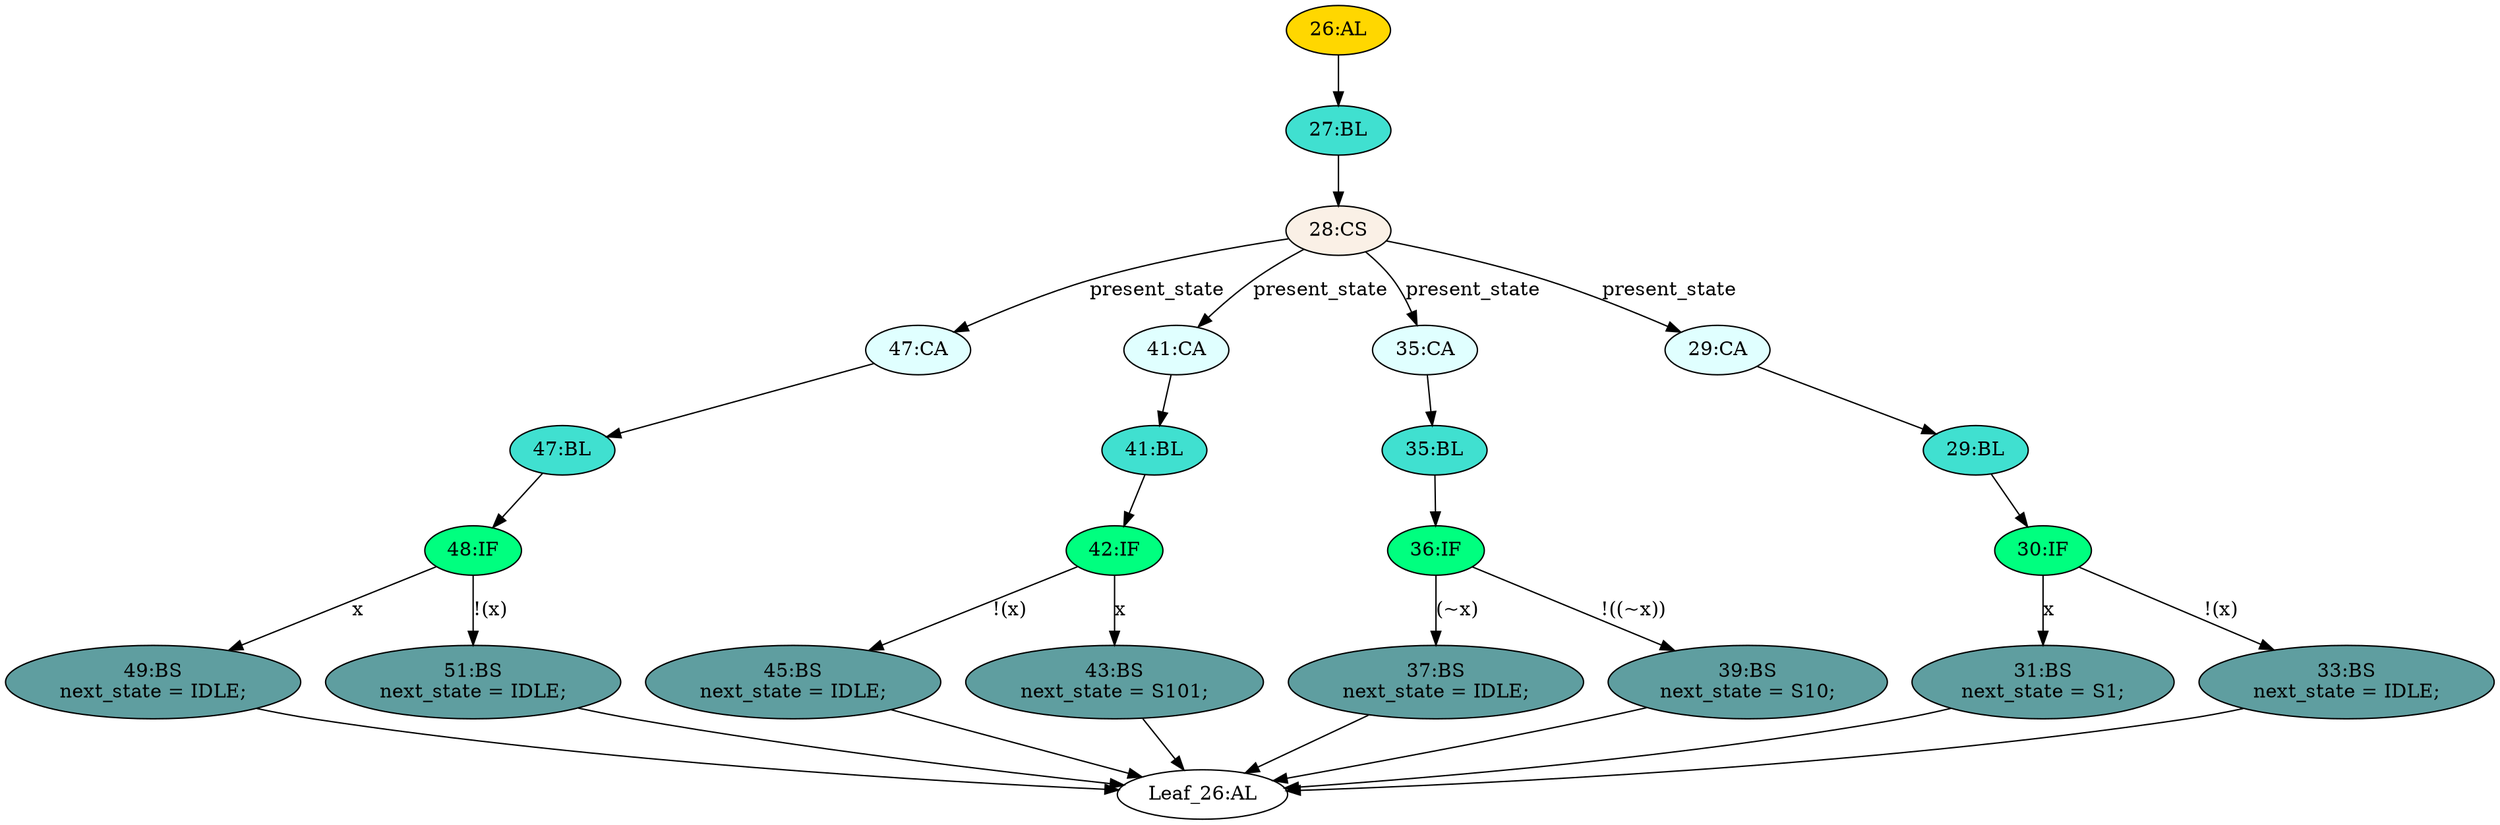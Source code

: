 strict digraph "" {
	node [label="\N"];
	"42:IF"	[ast="<pyverilog.vparser.ast.IfStatement object at 0x7f3cfe721410>",
		fillcolor=springgreen,
		label="42:IF",
		statements="[]",
		style=filled,
		typ=IfStatement];
	"45:BS"	[ast="<pyverilog.vparser.ast.BlockingSubstitution object at 0x7f3cfe721710>",
		fillcolor=cadetblue,
		label="45:BS
next_state = IDLE;",
		statements="[<pyverilog.vparser.ast.BlockingSubstitution object at 0x7f3cfe721710>]",
		style=filled,
		typ=BlockingSubstitution];
	"42:IF" -> "45:BS"	[cond="['x']",
		label="!(x)",
		lineno=42];
	"43:BS"	[ast="<pyverilog.vparser.ast.BlockingSubstitution object at 0x7f3cfe7218d0>",
		fillcolor=cadetblue,
		label="43:BS
next_state = S101;",
		statements="[<pyverilog.vparser.ast.BlockingSubstitution object at 0x7f3cfe7218d0>]",
		style=filled,
		typ=BlockingSubstitution];
	"42:IF" -> "43:BS"	[cond="['x']",
		label=x,
		lineno=42];
	"47:CA"	[ast="<pyverilog.vparser.ast.Case object at 0x7f3cfe721a50>",
		fillcolor=lightcyan,
		label="47:CA",
		statements="[]",
		style=filled,
		typ=Case];
	"47:BL"	[ast="<pyverilog.vparser.ast.Block object at 0x7f3cfe721ad0>",
		fillcolor=turquoise,
		label="47:BL",
		statements="[]",
		style=filled,
		typ=Block];
	"47:CA" -> "47:BL"	[cond="[]",
		lineno=None];
	"Leaf_26:AL"	[def_var="['next_state']",
		label="Leaf_26:AL"];
	"45:BS" -> "Leaf_26:AL"	[cond="[]",
		lineno=None];
	"41:CA"	[ast="<pyverilog.vparser.ast.Case object at 0x7f3cfe721e50>",
		fillcolor=lightcyan,
		label="41:CA",
		statements="[]",
		style=filled,
		typ=Case];
	"41:BL"	[ast="<pyverilog.vparser.ast.Block object at 0x7f3cfe721ed0>",
		fillcolor=turquoise,
		label="41:BL",
		statements="[]",
		style=filled,
		typ=Block];
	"41:CA" -> "41:BL"	[cond="[]",
		lineno=None];
	"31:BS"	[ast="<pyverilog.vparser.ast.BlockingSubstitution object at 0x7f3cfe721f10>",
		fillcolor=cadetblue,
		label="31:BS
next_state = S1;",
		statements="[<pyverilog.vparser.ast.BlockingSubstitution object at 0x7f3cfe721f10>]",
		style=filled,
		typ=BlockingSubstitution];
	"31:BS" -> "Leaf_26:AL"	[cond="[]",
		lineno=None];
	"30:IF"	[ast="<pyverilog.vparser.ast.IfStatement object at 0x7f3cfdfea090>",
		fillcolor=springgreen,
		label="30:IF",
		statements="[]",
		style=filled,
		typ=IfStatement];
	"30:IF" -> "31:BS"	[cond="['x']",
		label=x,
		lineno=30];
	"33:BS"	[ast="<pyverilog.vparser.ast.BlockingSubstitution object at 0x7f3cfdfea0d0>",
		fillcolor=cadetblue,
		label="33:BS
next_state = IDLE;",
		statements="[<pyverilog.vparser.ast.BlockingSubstitution object at 0x7f3cfdfea0d0>]",
		style=filled,
		typ=BlockingSubstitution];
	"30:IF" -> "33:BS"	[cond="['x']",
		label="!(x)",
		lineno=30];
	"49:BS"	[ast="<pyverilog.vparser.ast.BlockingSubstitution object at 0x7f3cfe721c90>",
		fillcolor=cadetblue,
		label="49:BS
next_state = IDLE;",
		statements="[<pyverilog.vparser.ast.BlockingSubstitution object at 0x7f3cfe721c90>]",
		style=filled,
		typ=BlockingSubstitution];
	"49:BS" -> "Leaf_26:AL"	[cond="[]",
		lineno=None];
	"43:BS" -> "Leaf_26:AL"	[cond="[]",
		lineno=None];
	"35:CA"	[ast="<pyverilog.vparser.ast.Case object at 0x7f3cfdfea250>",
		fillcolor=lightcyan,
		label="35:CA",
		statements="[]",
		style=filled,
		typ=Case];
	"35:BL"	[ast="<pyverilog.vparser.ast.Block object at 0x7f3cfdfea2d0>",
		fillcolor=turquoise,
		label="35:BL",
		statements="[]",
		style=filled,
		typ=Block];
	"35:CA" -> "35:BL"	[cond="[]",
		lineno=None];
	"33:BS" -> "Leaf_26:AL"	[cond="[]",
		lineno=None];
	"51:BS"	[ast="<pyverilog.vparser.ast.BlockingSubstitution object at 0x7f3cfe721b50>",
		fillcolor=cadetblue,
		label="51:BS
next_state = IDLE;",
		statements="[<pyverilog.vparser.ast.BlockingSubstitution object at 0x7f3cfe721b50>]",
		style=filled,
		typ=BlockingSubstitution];
	"51:BS" -> "Leaf_26:AL"	[cond="[]",
		lineno=None];
	"36:IF"	[ast="<pyverilog.vparser.ast.IfStatement object at 0x7f3cfdfea310>",
		fillcolor=springgreen,
		label="36:IF",
		statements="[]",
		style=filled,
		typ=IfStatement];
	"37:BS"	[ast="<pyverilog.vparser.ast.BlockingSubstitution object at 0x7f3cfdfea490>",
		fillcolor=cadetblue,
		label="37:BS
next_state = IDLE;",
		statements="[<pyverilog.vparser.ast.BlockingSubstitution object at 0x7f3cfdfea490>]",
		style=filled,
		typ=BlockingSubstitution];
	"36:IF" -> "37:BS"	[cond="['x']",
		label="(~x)",
		lineno=36];
	"39:BS"	[ast="<pyverilog.vparser.ast.BlockingSubstitution object at 0x7f3cfdfea350>",
		fillcolor=cadetblue,
		label="39:BS
next_state = S10;",
		statements="[<pyverilog.vparser.ast.BlockingSubstitution object at 0x7f3cfdfea350>]",
		style=filled,
		typ=BlockingSubstitution];
	"36:IF" -> "39:BS"	[cond="['x']",
		label="!((~x))",
		lineno=36];
	"48:IF"	[ast="<pyverilog.vparser.ast.IfStatement object at 0x7f3cfe721b10>",
		fillcolor=springgreen,
		label="48:IF",
		statements="[]",
		style=filled,
		typ=IfStatement];
	"47:BL" -> "48:IF"	[cond="[]",
		lineno=None];
	"27:BL"	[ast="<pyverilog.vparser.ast.Block object at 0x7f3cfdfea710>",
		fillcolor=turquoise,
		label="27:BL",
		statements="[]",
		style=filled,
		typ=Block];
	"28:CS"	[ast="<pyverilog.vparser.ast.CaseStatement object at 0x7f3cfdfea750>",
		fillcolor=linen,
		label="28:CS",
		statements="[]",
		style=filled,
		typ=CaseStatement];
	"27:BL" -> "28:CS"	[cond="[]",
		lineno=None];
	"41:BL" -> "42:IF"	[cond="[]",
		lineno=None];
	"37:BS" -> "Leaf_26:AL"	[cond="[]",
		lineno=None];
	"35:BL" -> "36:IF"	[cond="[]",
		lineno=None];
	"48:IF" -> "49:BS"	[cond="['x']",
		label=x,
		lineno=48];
	"48:IF" -> "51:BS"	[cond="['x']",
		label="!(x)",
		lineno=48];
	"26:AL"	[ast="<pyverilog.vparser.ast.Always object at 0x7f3cfdfea950>",
		clk_sens=False,
		fillcolor=gold,
		label="26:AL",
		sens="['present_state', 'x']",
		statements="[]",
		style=filled,
		typ=Always,
		use_var="['x', 'present_state']"];
	"26:AL" -> "27:BL"	[cond="[]",
		lineno=None];
	"29:BL"	[ast="<pyverilog.vparser.ast.Block object at 0x7f3cfdfea690>",
		fillcolor=turquoise,
		label="29:BL",
		statements="[]",
		style=filled,
		typ=Block];
	"29:BL" -> "30:IF"	[cond="[]",
		lineno=None];
	"28:CS" -> "47:CA"	[cond="['present_state']",
		label=present_state,
		lineno=28];
	"28:CS" -> "41:CA"	[cond="['present_state']",
		label=present_state,
		lineno=28];
	"28:CS" -> "35:CA"	[cond="['present_state']",
		label=present_state,
		lineno=28];
	"29:CA"	[ast="<pyverilog.vparser.ast.Case object at 0x7f3cfdfea850>",
		fillcolor=lightcyan,
		label="29:CA",
		statements="[]",
		style=filled,
		typ=Case];
	"28:CS" -> "29:CA"	[cond="['present_state']",
		label=present_state,
		lineno=28];
	"39:BS" -> "Leaf_26:AL"	[cond="[]",
		lineno=None];
	"29:CA" -> "29:BL"	[cond="[]",
		lineno=None];
}
